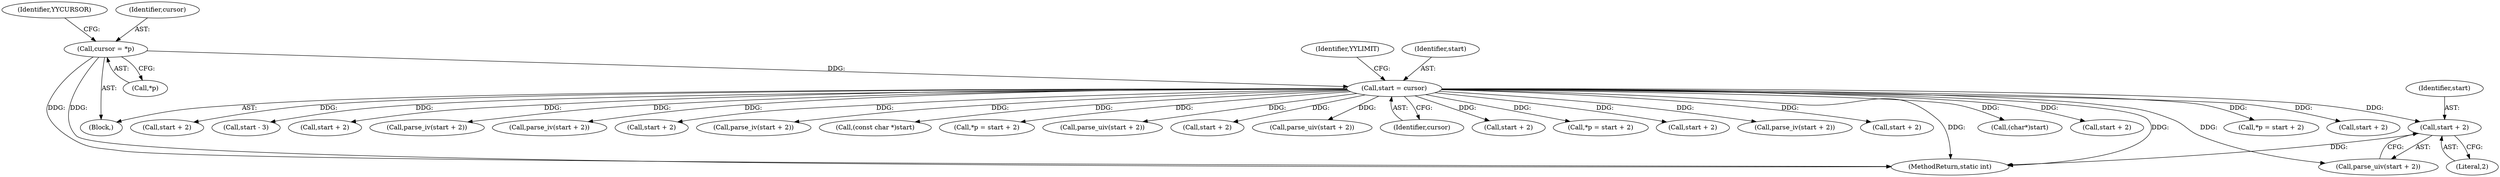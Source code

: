 digraph "0_php-src_20ce2fe8e3c211a42fee05a461a5881be9a8790e?w=1@pointer" {
"1001130" [label="(Call,start + 2)"];
"1000144" [label="(Call,start = cursor)"];
"1000120" [label="(Call,cursor = *p)"];
"1001131" [label="(Identifier,start)"];
"1002375" [label="(Call,parse_iv(start + 2))"];
"1002234" [label="(Call,start + 2)"];
"1001864" [label="(Call,(char*)start)"];
"1000153" [label="(Identifier,YYLIMIT)"];
"1001132" [label="(Literal,2)"];
"1000508" [label="(Call,start + 2)"];
"1002432" [label="(MethodReturn,static int)"];
"1001143" [label="(Call,*p = start + 2)"];
"1001295" [label="(Call,start + 2)"];
"1001311" [label="(Call,start + 2)"];
"1002009" [label="(Call,start - 3)"];
"1000111" [label="(Block,)"];
"1001146" [label="(Call,start + 2)"];
"1000999" [label="(Call,parse_iv(start + 2))"];
"1002121" [label="(Call,parse_iv(start + 2))"];
"1002122" [label="(Call,start + 2)"];
"1002233" [label="(Call,parse_iv(start + 2))"];
"1000145" [label="(Identifier,start)"];
"1000122" [label="(Call,*p)"];
"1001653" [label="(Call,(const char *)start)"];
"1000126" [label="(Identifier,YYCURSOR)"];
"1001308" [label="(Call,*p = start + 2)"];
"1001129" [label="(Call,parse_uiv(start + 2))"];
"1001294" [label="(Call,parse_uiv(start + 2))"];
"1002376" [label="(Call,start + 2)"];
"1000120" [label="(Call,cursor = *p)"];
"1000487" [label="(Call,parse_uiv(start + 2))"];
"1000146" [label="(Identifier,cursor)"];
"1000488" [label="(Call,start + 2)"];
"1001130" [label="(Call,start + 2)"];
"1000505" [label="(Call,*p = start + 2)"];
"1000121" [label="(Identifier,cursor)"];
"1001000" [label="(Call,start + 2)"];
"1000144" [label="(Call,start = cursor)"];
"1001130" -> "1001129"  [label="AST: "];
"1001130" -> "1001132"  [label="CFG: "];
"1001131" -> "1001130"  [label="AST: "];
"1001132" -> "1001130"  [label="AST: "];
"1001129" -> "1001130"  [label="CFG: "];
"1001130" -> "1002432"  [label="DDG: "];
"1000144" -> "1001130"  [label="DDG: "];
"1000144" -> "1000111"  [label="AST: "];
"1000144" -> "1000146"  [label="CFG: "];
"1000145" -> "1000144"  [label="AST: "];
"1000146" -> "1000144"  [label="AST: "];
"1000153" -> "1000144"  [label="CFG: "];
"1000144" -> "1002432"  [label="DDG: "];
"1000144" -> "1002432"  [label="DDG: "];
"1000120" -> "1000144"  [label="DDG: "];
"1000144" -> "1000487"  [label="DDG: "];
"1000144" -> "1000488"  [label="DDG: "];
"1000144" -> "1000505"  [label="DDG: "];
"1000144" -> "1000508"  [label="DDG: "];
"1000144" -> "1000999"  [label="DDG: "];
"1000144" -> "1001000"  [label="DDG: "];
"1000144" -> "1001129"  [label="DDG: "];
"1000144" -> "1001143"  [label="DDG: "];
"1000144" -> "1001146"  [label="DDG: "];
"1000144" -> "1001294"  [label="DDG: "];
"1000144" -> "1001295"  [label="DDG: "];
"1000144" -> "1001308"  [label="DDG: "];
"1000144" -> "1001311"  [label="DDG: "];
"1000144" -> "1001653"  [label="DDG: "];
"1000144" -> "1001864"  [label="DDG: "];
"1000144" -> "1002009"  [label="DDG: "];
"1000144" -> "1002121"  [label="DDG: "];
"1000144" -> "1002122"  [label="DDG: "];
"1000144" -> "1002233"  [label="DDG: "];
"1000144" -> "1002234"  [label="DDG: "];
"1000144" -> "1002375"  [label="DDG: "];
"1000144" -> "1002376"  [label="DDG: "];
"1000120" -> "1000111"  [label="AST: "];
"1000120" -> "1000122"  [label="CFG: "];
"1000121" -> "1000120"  [label="AST: "];
"1000122" -> "1000120"  [label="AST: "];
"1000126" -> "1000120"  [label="CFG: "];
"1000120" -> "1002432"  [label="DDG: "];
"1000120" -> "1002432"  [label="DDG: "];
}

